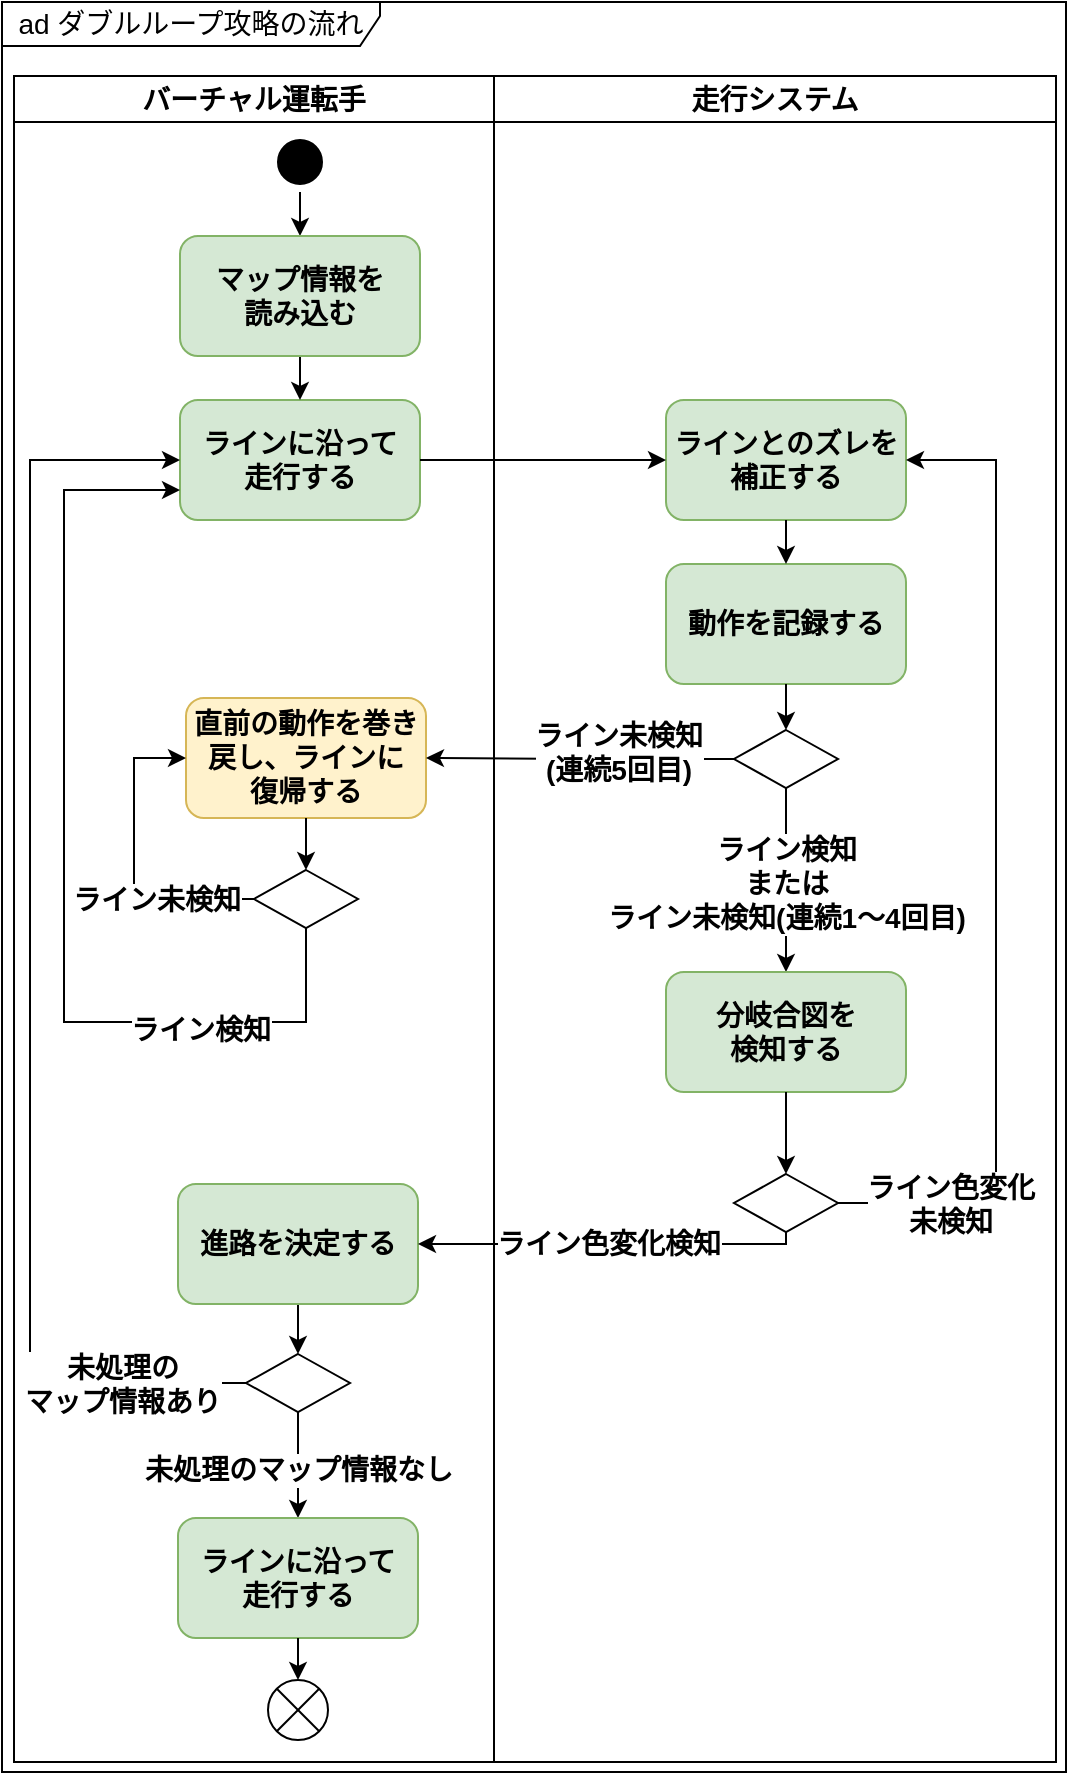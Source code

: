 <mxfile version="28.0.6">
  <diagram name="Page-1" id="2YBvvXClWsGukQMizWep">
    <mxGraphModel dx="2108" dy="880" grid="0" gridSize="10" guides="0" tooltips="1" connect="1" arrows="1" fold="1" page="0" pageScale="1" pageWidth="850" pageHeight="1100" math="0" shadow="0">
      <root>
        <mxCell id="0" />
        <mxCell id="1" parent="0" />
        <mxCell id="atX4rTb3TPQ38DlfQfKp-1" value="ad ダブルループ攻略の流れ" style="shape=umlFrame;whiteSpace=wrap;html=1;pointerEvents=0;width=189;height=22;fontSize=14;" parent="1" vertex="1">
          <mxGeometry x="-361" y="240" width="532" height="885" as="geometry" />
        </mxCell>
        <mxCell id="atX4rTb3TPQ38DlfQfKp-4" value="バーチャル運転手" style="swimlane;whiteSpace=wrap;html=1;fontSize=14;fontStyle=1" parent="1" vertex="1">
          <mxGeometry x="-355" y="277" width="240" height="843" as="geometry">
            <mxRectangle x="-339" y="360" width="131" height="26" as="alternateBounds" />
          </mxGeometry>
        </mxCell>
        <mxCell id="j84nPJLJYNUcRYP3Q2TI-31" style="edgeStyle=orthogonalEdgeStyle;rounded=0;orthogonalLoop=1;jettySize=auto;html=1;fontSize=14;fontStyle=1" parent="atX4rTb3TPQ38DlfQfKp-4" source="atX4rTb3TPQ38DlfQfKp-6" target="j84nPJLJYNUcRYP3Q2TI-30" edge="1">
          <mxGeometry relative="1" as="geometry" />
        </mxCell>
        <mxCell id="atX4rTb3TPQ38DlfQfKp-6" value="" style="ellipse;html=1;shape=startState;fillColor=#000000;strokeColor=#000000;fontSize=14;fontStyle=1" parent="atX4rTb3TPQ38DlfQfKp-4" vertex="1">
          <mxGeometry x="128" y="28" width="30" height="30" as="geometry" />
        </mxCell>
        <mxCell id="atX4rTb3TPQ38DlfQfKp-7" value="ラインに沿って&lt;div&gt;走行する&lt;/div&gt;" style="rounded=1;whiteSpace=wrap;html=1;fillColor=#d5e8d4;strokeColor=#82b366;fontSize=14;fontStyle=1" parent="atX4rTb3TPQ38DlfQfKp-4" vertex="1">
          <mxGeometry x="83" y="162" width="120" height="60" as="geometry" />
        </mxCell>
        <mxCell id="j84nPJLJYNUcRYP3Q2TI-32" style="edgeStyle=orthogonalEdgeStyle;rounded=0;orthogonalLoop=1;jettySize=auto;html=1;fontSize=14;fontStyle=1" parent="atX4rTb3TPQ38DlfQfKp-4" source="j84nPJLJYNUcRYP3Q2TI-30" target="atX4rTb3TPQ38DlfQfKp-7" edge="1">
          <mxGeometry relative="1" as="geometry" />
        </mxCell>
        <mxCell id="j84nPJLJYNUcRYP3Q2TI-30" value="マップ情報を&lt;div&gt;読み込む&lt;/div&gt;" style="rounded=1;whiteSpace=wrap;html=1;fillColor=#d5e8d4;strokeColor=#82b366;fontSize=14;fontStyle=1" parent="atX4rTb3TPQ38DlfQfKp-4" vertex="1">
          <mxGeometry x="83" y="80" width="120" height="60" as="geometry" />
        </mxCell>
        <mxCell id="j84nPJLJYNUcRYP3Q2TI-17" value="直前の動作を巻き戻し、ラインに&lt;div&gt;復帰する&lt;/div&gt;" style="rounded=1;whiteSpace=wrap;html=1;fillColor=#fff2cc;strokeColor=#d6b656;fontSize=14;fontStyle=1" parent="atX4rTb3TPQ38DlfQfKp-4" vertex="1">
          <mxGeometry x="86" y="311" width="120" height="60" as="geometry" />
        </mxCell>
        <mxCell id="j84nPJLJYNUcRYP3Q2TI-48" value="ライン検知" style="edgeStyle=orthogonalEdgeStyle;rounded=0;orthogonalLoop=1;jettySize=auto;html=1;entryX=0;entryY=0.75;entryDx=0;entryDy=0;exitX=0.5;exitY=1;exitDx=0;exitDy=0;exitPerimeter=0;fontSize=14;fontStyle=1" parent="atX4rTb3TPQ38DlfQfKp-4" source="j84nPJLJYNUcRYP3Q2TI-46" target="atX4rTb3TPQ38DlfQfKp-7" edge="1">
          <mxGeometry x="-0.592" y="4" relative="1" as="geometry">
            <Array as="points">
              <mxPoint x="146" y="473" />
              <mxPoint x="25" y="473" />
              <mxPoint x="25" y="207" />
            </Array>
            <mxPoint as="offset" />
          </mxGeometry>
        </mxCell>
        <mxCell id="j84nPJLJYNUcRYP3Q2TI-50" value="&lt;font style=&quot;font-size: 14px;&quot;&gt;&lt;b&gt;ライン未検知&lt;/b&gt;&lt;/font&gt;" style="edgeStyle=orthogonalEdgeStyle;rounded=0;orthogonalLoop=1;jettySize=auto;html=1;entryX=0;entryY=0.5;entryDx=0;entryDy=0;" parent="atX4rTb3TPQ38DlfQfKp-4" source="j84nPJLJYNUcRYP3Q2TI-46" target="j84nPJLJYNUcRYP3Q2TI-17" edge="1">
          <mxGeometry x="-0.374" relative="1" as="geometry">
            <Array as="points">
              <mxPoint x="60" y="412" />
              <mxPoint x="60" y="341" />
            </Array>
            <mxPoint as="offset" />
          </mxGeometry>
        </mxCell>
        <mxCell id="j84nPJLJYNUcRYP3Q2TI-46" value="" style="strokeWidth=1;html=1;shape=mxgraph.flowchart.decision;whiteSpace=wrap;fontSize=14;fontStyle=1" parent="atX4rTb3TPQ38DlfQfKp-4" vertex="1">
          <mxGeometry x="120" y="397" width="52" height="29" as="geometry" />
        </mxCell>
        <mxCell id="j84nPJLJYNUcRYP3Q2TI-47" style="edgeStyle=orthogonalEdgeStyle;rounded=0;orthogonalLoop=1;jettySize=auto;html=1;entryX=0.5;entryY=0;entryDx=0;entryDy=0;entryPerimeter=0;" parent="atX4rTb3TPQ38DlfQfKp-4" source="j84nPJLJYNUcRYP3Q2TI-17" target="j84nPJLJYNUcRYP3Q2TI-46" edge="1">
          <mxGeometry relative="1" as="geometry" />
        </mxCell>
        <mxCell id="j84nPJLJYNUcRYP3Q2TI-16" style="edgeStyle=orthogonalEdgeStyle;rounded=0;orthogonalLoop=1;jettySize=auto;html=1;fontSize=14;fontStyle=1" parent="atX4rTb3TPQ38DlfQfKp-4" source="BebfMe1N0PGYFEF_W3cz-2" target="BebfMe1N0PGYFEF_W3cz-13" edge="1">
          <mxGeometry relative="1" as="geometry" />
        </mxCell>
        <mxCell id="BebfMe1N0PGYFEF_W3cz-2" value="進路を決定する" style="rounded=1;whiteSpace=wrap;html=1;fillColor=#d5e8d4;strokeColor=#82b366;fontSize=14;fontStyle=1" parent="atX4rTb3TPQ38DlfQfKp-4" vertex="1">
          <mxGeometry x="82" y="554" width="120" height="60" as="geometry" />
        </mxCell>
        <mxCell id="j84nPJLJYNUcRYP3Q2TI-4" value="未処理のマップ情報なし" style="edgeStyle=orthogonalEdgeStyle;rounded=0;orthogonalLoop=1;jettySize=auto;html=1;fontSize=14;fontStyle=1;entryX=0.5;entryY=0;entryDx=0;entryDy=0;" parent="atX4rTb3TPQ38DlfQfKp-4" source="BebfMe1N0PGYFEF_W3cz-13" target="j84nPJLJYNUcRYP3Q2TI-3" edge="1">
          <mxGeometry x="0.094" relative="1" as="geometry">
            <mxPoint x="142" y="694" as="targetPoint" />
            <mxPoint as="offset" />
          </mxGeometry>
        </mxCell>
        <mxCell id="BebfMe1N0PGYFEF_W3cz-13" value="" style="strokeWidth=1;html=1;shape=mxgraph.flowchart.decision;whiteSpace=wrap;fontSize=14;fontStyle=1" parent="atX4rTb3TPQ38DlfQfKp-4" vertex="1">
          <mxGeometry x="116" y="639" width="52" height="29" as="geometry" />
        </mxCell>
        <mxCell id="j84nPJLJYNUcRYP3Q2TI-2" value="" style="verticalLabelPosition=bottom;verticalAlign=top;html=1;shape=mxgraph.flowchart.or;fontSize=14;fontStyle=1" parent="atX4rTb3TPQ38DlfQfKp-4" vertex="1">
          <mxGeometry x="127" y="802" width="30" height="30" as="geometry" />
        </mxCell>
        <mxCell id="j84nPJLJYNUcRYP3Q2TI-3" value="ラインに沿って&lt;div&gt;走行する&lt;/div&gt;" style="rounded=1;whiteSpace=wrap;html=1;fillColor=#d5e8d4;strokeColor=#82b366;fontSize=14;fontStyle=1" parent="atX4rTb3TPQ38DlfQfKp-4" vertex="1">
          <mxGeometry x="82" y="721" width="120" height="60" as="geometry" />
        </mxCell>
        <mxCell id="j84nPJLJYNUcRYP3Q2TI-6" style="edgeStyle=orthogonalEdgeStyle;rounded=0;orthogonalLoop=1;jettySize=auto;html=1;entryX=0.5;entryY=0;entryDx=0;entryDy=0;entryPerimeter=0;fontSize=14;fontStyle=1" parent="atX4rTb3TPQ38DlfQfKp-4" source="j84nPJLJYNUcRYP3Q2TI-3" target="j84nPJLJYNUcRYP3Q2TI-2" edge="1">
          <mxGeometry relative="1" as="geometry" />
        </mxCell>
        <mxCell id="BebfMe1N0PGYFEF_W3cz-15" value="未処理の&lt;div&gt;マップ情報あり&lt;/div&gt;" style="edgeStyle=orthogonalEdgeStyle;rounded=0;orthogonalLoop=1;jettySize=auto;html=1;entryX=0;entryY=0.5;entryDx=0;entryDy=0;fontSize=14;fontStyle=1" parent="atX4rTb3TPQ38DlfQfKp-4" source="BebfMe1N0PGYFEF_W3cz-13" target="atX4rTb3TPQ38DlfQfKp-7" edge="1">
          <mxGeometry x="-0.808" relative="1" as="geometry">
            <Array as="points">
              <mxPoint x="8" y="654" />
              <mxPoint x="8" y="192" />
            </Array>
            <mxPoint as="offset" />
          </mxGeometry>
        </mxCell>
        <mxCell id="atX4rTb3TPQ38DlfQfKp-5" value="走行システム" style="swimlane;whiteSpace=wrap;html=1;fontSize=14;fontStyle=1" parent="1" vertex="1">
          <mxGeometry x="-115" y="277" width="281" height="843" as="geometry">
            <mxRectangle x="-339" y="360" width="131" height="26" as="alternateBounds" />
          </mxGeometry>
        </mxCell>
        <mxCell id="j84nPJLJYNUcRYP3Q2TI-7" value="ラインとのズレを&lt;div&gt;補正する&lt;/div&gt;" style="rounded=1;whiteSpace=wrap;html=1;fillColor=#d5e8d4;strokeColor=#82b366;fontSize=14;fontStyle=1" parent="atX4rTb3TPQ38DlfQfKp-5" vertex="1">
          <mxGeometry x="86" y="162" width="120" height="60" as="geometry" />
        </mxCell>
        <mxCell id="j84nPJLJYNUcRYP3Q2TI-14" value="ライン色変化&lt;div&gt;未検知&lt;/div&gt;" style="edgeStyle=orthogonalEdgeStyle;rounded=0;orthogonalLoop=1;jettySize=auto;html=1;entryX=1;entryY=0.5;entryDx=0;entryDy=0;exitX=1;exitY=0.5;exitDx=0;exitDy=0;exitPerimeter=0;fontSize=14;fontStyle=1" parent="atX4rTb3TPQ38DlfQfKp-5" source="j84nPJLJYNUcRYP3Q2TI-10" target="j84nPJLJYNUcRYP3Q2TI-7" edge="1">
          <mxGeometry x="-0.775" relative="1" as="geometry">
            <Array as="points">
              <mxPoint x="251" y="564" />
              <mxPoint x="251" y="192" />
            </Array>
            <mxPoint as="offset" />
          </mxGeometry>
        </mxCell>
        <mxCell id="j84nPJLJYNUcRYP3Q2TI-25" value="" style="strokeWidth=1;html=1;shape=mxgraph.flowchart.decision;whiteSpace=wrap;fontSize=14;fontStyle=1" parent="atX4rTb3TPQ38DlfQfKp-5" vertex="1">
          <mxGeometry x="120" y="327" width="52" height="29" as="geometry" />
        </mxCell>
        <mxCell id="j84nPJLJYNUcRYP3Q2TI-42" value="動作を記録する" style="rounded=1;whiteSpace=wrap;html=1;fillColor=#d5e8d4;strokeColor=#82b366;fontSize=14;fontStyle=1" parent="atX4rTb3TPQ38DlfQfKp-5" vertex="1">
          <mxGeometry x="86" y="244" width="120" height="60" as="geometry" />
        </mxCell>
        <mxCell id="j84nPJLJYNUcRYP3Q2TI-33" style="edgeStyle=orthogonalEdgeStyle;rounded=0;orthogonalLoop=1;jettySize=auto;html=1;fontSize=14;fontStyle=1" parent="atX4rTb3TPQ38DlfQfKp-5" source="j84nPJLJYNUcRYP3Q2TI-7" target="j84nPJLJYNUcRYP3Q2TI-42" edge="1">
          <mxGeometry relative="1" as="geometry" />
        </mxCell>
        <mxCell id="j84nPJLJYNUcRYP3Q2TI-43" style="edgeStyle=orthogonalEdgeStyle;rounded=0;orthogonalLoop=1;jettySize=auto;html=1;entryX=0.5;entryY=0;entryDx=0;entryDy=0;entryPerimeter=0;" parent="atX4rTb3TPQ38DlfQfKp-5" source="j84nPJLJYNUcRYP3Q2TI-42" target="j84nPJLJYNUcRYP3Q2TI-25" edge="1">
          <mxGeometry relative="1" as="geometry" />
        </mxCell>
        <mxCell id="j84nPJLJYNUcRYP3Q2TI-45" value="&lt;font style=&quot;font-size: 14px;&quot;&gt;&lt;b&gt;ライン検知&lt;/b&gt;&lt;/font&gt;&lt;div&gt;&lt;font style=&quot;font-size: 14px;&quot;&gt;&lt;b&gt;または&lt;/b&gt;&lt;/font&gt;&lt;/div&gt;&lt;div&gt;&lt;font style=&quot;font-size: 14px;&quot;&gt;&lt;b&gt;ライン未検知(連続1～4回目)&lt;/b&gt;&lt;/font&gt;&lt;/div&gt;" style="edgeStyle=orthogonalEdgeStyle;rounded=0;orthogonalLoop=1;jettySize=auto;html=1;exitX=0.5;exitY=1;exitDx=0;exitDy=0;exitPerimeter=0;" parent="atX4rTb3TPQ38DlfQfKp-5" source="j84nPJLJYNUcRYP3Q2TI-25" target="j84nPJLJYNUcRYP3Q2TI-9" edge="1">
          <mxGeometry x="0.043" relative="1" as="geometry">
            <mxPoint x="148" y="392" as="sourcePoint" />
            <mxPoint as="offset" />
          </mxGeometry>
        </mxCell>
        <mxCell id="j84nPJLJYNUcRYP3Q2TI-27" style="edgeStyle=orthogonalEdgeStyle;rounded=0;orthogonalLoop=1;jettySize=auto;html=1;exitX=0.5;exitY=1;exitDx=0;exitDy=0;exitPerimeter=0;fontSize=14;fontStyle=1" parent="atX4rTb3TPQ38DlfQfKp-5" edge="1">
          <mxGeometry relative="1" as="geometry">
            <mxPoint x="148" y="392" as="sourcePoint" />
            <mxPoint x="148" y="392" as="targetPoint" />
          </mxGeometry>
        </mxCell>
        <mxCell id="j84nPJLJYNUcRYP3Q2TI-10" value="" style="strokeWidth=1;html=1;shape=mxgraph.flowchart.decision;whiteSpace=wrap;fontSize=14;fontStyle=1" parent="atX4rTb3TPQ38DlfQfKp-5" vertex="1">
          <mxGeometry x="120" y="549" width="52" height="29" as="geometry" />
        </mxCell>
        <mxCell id="j84nPJLJYNUcRYP3Q2TI-9" value="分岐合図を&lt;div&gt;検知する&lt;/div&gt;" style="rounded=1;whiteSpace=wrap;html=1;fillColor=#d5e8d4;strokeColor=#82b366;fontSize=14;fontStyle=1" parent="atX4rTb3TPQ38DlfQfKp-5" vertex="1">
          <mxGeometry x="86" y="448" width="120" height="60" as="geometry" />
        </mxCell>
        <mxCell id="j84nPJLJYNUcRYP3Q2TI-37" style="edgeStyle=orthogonalEdgeStyle;rounded=0;orthogonalLoop=1;jettySize=auto;html=1;entryX=0.5;entryY=0;entryDx=0;entryDy=0;entryPerimeter=0;fontSize=14;fontStyle=1" parent="atX4rTb3TPQ38DlfQfKp-5" source="j84nPJLJYNUcRYP3Q2TI-9" target="j84nPJLJYNUcRYP3Q2TI-10" edge="1">
          <mxGeometry relative="1" as="geometry" />
        </mxCell>
        <mxCell id="j84nPJLJYNUcRYP3Q2TI-8" style="edgeStyle=orthogonalEdgeStyle;rounded=0;orthogonalLoop=1;jettySize=auto;html=1;fontSize=14;fontStyle=1" parent="1" source="atX4rTb3TPQ38DlfQfKp-7" target="j84nPJLJYNUcRYP3Q2TI-7" edge="1">
          <mxGeometry relative="1" as="geometry" />
        </mxCell>
        <mxCell id="j84nPJLJYNUcRYP3Q2TI-28" value="ライン未検知&lt;div&gt;(連続5回目)&lt;/div&gt;" style="edgeStyle=orthogonalEdgeStyle;rounded=0;orthogonalLoop=1;jettySize=auto;html=1;entryX=1;entryY=0.5;entryDx=0;entryDy=0;fontSize=14;fontStyle=1" parent="1" source="j84nPJLJYNUcRYP3Q2TI-25" target="j84nPJLJYNUcRYP3Q2TI-17" edge="1">
          <mxGeometry x="-0.248" y="-4" relative="1" as="geometry">
            <mxPoint as="offset" />
          </mxGeometry>
        </mxCell>
        <mxCell id="j84nPJLJYNUcRYP3Q2TI-39" value="ライン色変化検知" style="edgeStyle=orthogonalEdgeStyle;rounded=0;orthogonalLoop=1;jettySize=auto;html=1;entryX=1;entryY=0.5;entryDx=0;entryDy=0;fontSize=14;fontStyle=1" parent="1" source="j84nPJLJYNUcRYP3Q2TI-10" target="BebfMe1N0PGYFEF_W3cz-2" edge="1">
          <mxGeometry relative="1" as="geometry">
            <mxPoint x="-151" y="897" as="targetPoint" />
            <Array as="points">
              <mxPoint x="31" y="861" />
            </Array>
          </mxGeometry>
        </mxCell>
      </root>
    </mxGraphModel>
  </diagram>
</mxfile>

